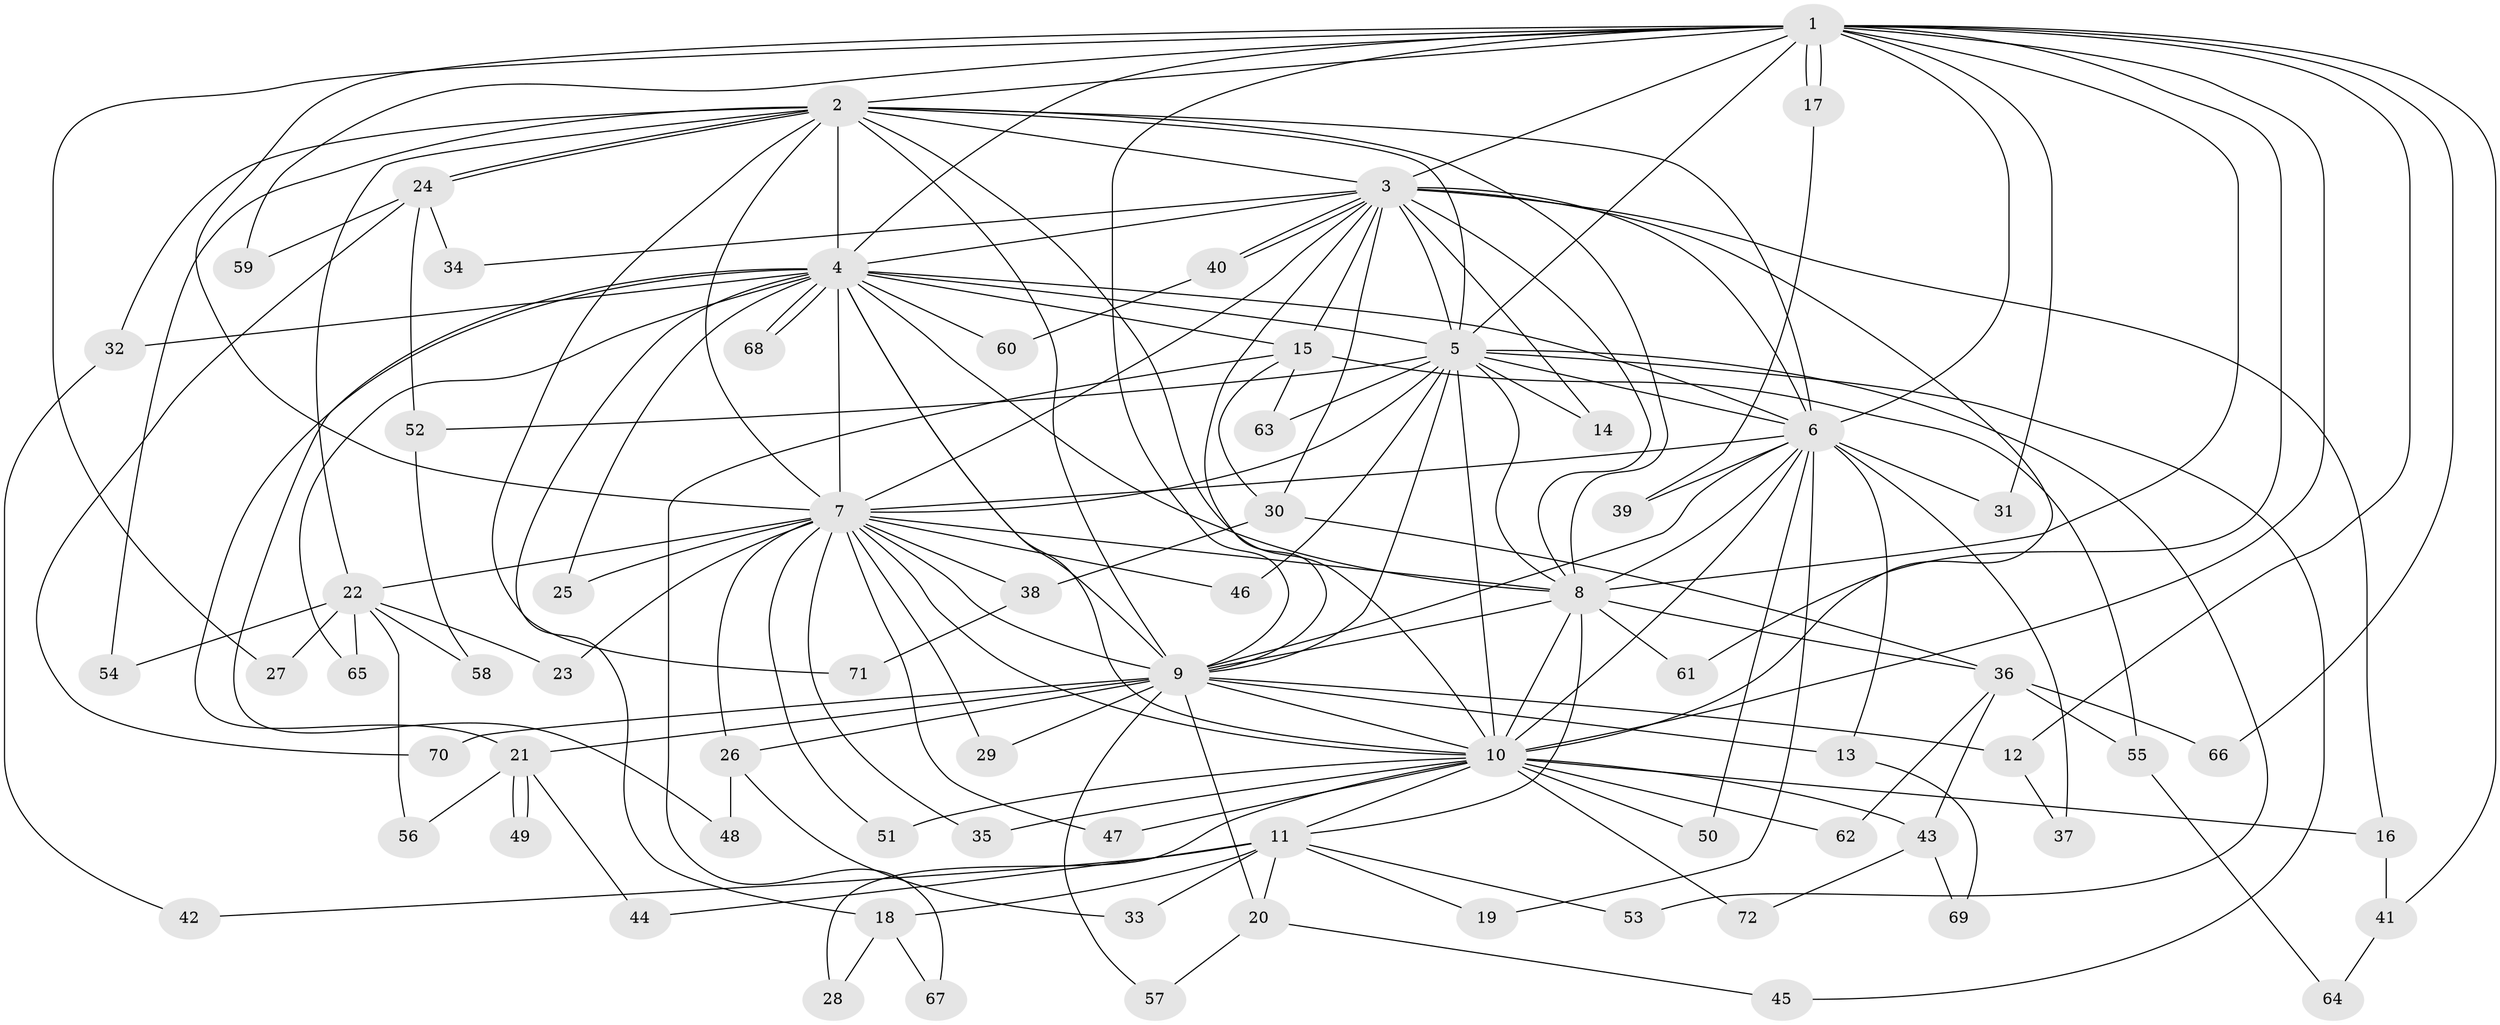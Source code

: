 // Generated by graph-tools (version 1.1) at 2025/25/03/09/25 03:25:47]
// undirected, 72 vertices, 169 edges
graph export_dot {
graph [start="1"]
  node [color=gray90,style=filled];
  1;
  2;
  3;
  4;
  5;
  6;
  7;
  8;
  9;
  10;
  11;
  12;
  13;
  14;
  15;
  16;
  17;
  18;
  19;
  20;
  21;
  22;
  23;
  24;
  25;
  26;
  27;
  28;
  29;
  30;
  31;
  32;
  33;
  34;
  35;
  36;
  37;
  38;
  39;
  40;
  41;
  42;
  43;
  44;
  45;
  46;
  47;
  48;
  49;
  50;
  51;
  52;
  53;
  54;
  55;
  56;
  57;
  58;
  59;
  60;
  61;
  62;
  63;
  64;
  65;
  66;
  67;
  68;
  69;
  70;
  71;
  72;
  1 -- 2;
  1 -- 3;
  1 -- 4;
  1 -- 5;
  1 -- 6;
  1 -- 7;
  1 -- 8;
  1 -- 9;
  1 -- 10;
  1 -- 12;
  1 -- 17;
  1 -- 17;
  1 -- 27;
  1 -- 31;
  1 -- 41;
  1 -- 59;
  1 -- 61;
  1 -- 66;
  2 -- 3;
  2 -- 4;
  2 -- 5;
  2 -- 6;
  2 -- 7;
  2 -- 8;
  2 -- 9;
  2 -- 10;
  2 -- 22;
  2 -- 24;
  2 -- 24;
  2 -- 32;
  2 -- 54;
  2 -- 71;
  3 -- 4;
  3 -- 5;
  3 -- 6;
  3 -- 7;
  3 -- 8;
  3 -- 9;
  3 -- 10;
  3 -- 14;
  3 -- 15;
  3 -- 16;
  3 -- 30;
  3 -- 34;
  3 -- 40;
  3 -- 40;
  4 -- 5;
  4 -- 6;
  4 -- 7;
  4 -- 8;
  4 -- 9;
  4 -- 10;
  4 -- 15;
  4 -- 18;
  4 -- 21;
  4 -- 25;
  4 -- 32;
  4 -- 48;
  4 -- 60;
  4 -- 65;
  4 -- 68;
  4 -- 68;
  5 -- 6;
  5 -- 7;
  5 -- 8;
  5 -- 9;
  5 -- 10;
  5 -- 14;
  5 -- 45;
  5 -- 46;
  5 -- 52;
  5 -- 53;
  5 -- 63;
  6 -- 7;
  6 -- 8;
  6 -- 9;
  6 -- 10;
  6 -- 13;
  6 -- 19;
  6 -- 31;
  6 -- 37;
  6 -- 39;
  6 -- 50;
  7 -- 8;
  7 -- 9;
  7 -- 10;
  7 -- 22;
  7 -- 23;
  7 -- 25;
  7 -- 26;
  7 -- 29;
  7 -- 35;
  7 -- 38;
  7 -- 46;
  7 -- 47;
  7 -- 51;
  8 -- 9;
  8 -- 10;
  8 -- 11;
  8 -- 36;
  8 -- 61;
  9 -- 10;
  9 -- 12;
  9 -- 13;
  9 -- 20;
  9 -- 21;
  9 -- 26;
  9 -- 29;
  9 -- 57;
  9 -- 70;
  10 -- 11;
  10 -- 16;
  10 -- 28;
  10 -- 35;
  10 -- 43;
  10 -- 47;
  10 -- 50;
  10 -- 51;
  10 -- 62;
  10 -- 72;
  11 -- 18;
  11 -- 19;
  11 -- 20;
  11 -- 33;
  11 -- 42;
  11 -- 44;
  11 -- 53;
  12 -- 37;
  13 -- 69;
  15 -- 30;
  15 -- 55;
  15 -- 63;
  15 -- 67;
  16 -- 41;
  17 -- 39;
  18 -- 28;
  18 -- 67;
  20 -- 45;
  20 -- 57;
  21 -- 44;
  21 -- 49;
  21 -- 49;
  21 -- 56;
  22 -- 23;
  22 -- 27;
  22 -- 54;
  22 -- 56;
  22 -- 58;
  22 -- 65;
  24 -- 34;
  24 -- 52;
  24 -- 59;
  24 -- 70;
  26 -- 33;
  26 -- 48;
  30 -- 36;
  30 -- 38;
  32 -- 42;
  36 -- 43;
  36 -- 55;
  36 -- 62;
  36 -- 66;
  38 -- 71;
  40 -- 60;
  41 -- 64;
  43 -- 69;
  43 -- 72;
  52 -- 58;
  55 -- 64;
}
